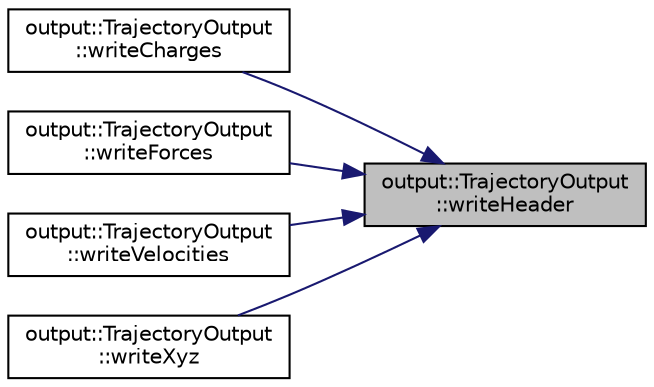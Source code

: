 digraph "output::TrajectoryOutput::writeHeader"
{
 // LATEX_PDF_SIZE
  edge [fontname="Helvetica",fontsize="10",labelfontname="Helvetica",labelfontsize="10"];
  node [fontname="Helvetica",fontsize="10",shape=record];
  rankdir="RL";
  Node1 [label="output::TrajectoryOutput\l::writeHeader",height=0.2,width=0.4,color="black", fillcolor="grey75", style="filled", fontcolor="black",tooltip="Write the header of a trajectory files."];
  Node1 -> Node2 [dir="back",color="midnightblue",fontsize="10",style="solid",fontname="Helvetica"];
  Node2 [label="output::TrajectoryOutput\l::writeCharges",height=0.2,width=0.4,color="black", fillcolor="white", style="filled",URL="$classoutput_1_1TrajectoryOutput.html#acad2152a4ec8b61dfae7f6a1e1fd3781",tooltip="Write charges file."];
  Node1 -> Node3 [dir="back",color="midnightblue",fontsize="10",style="solid",fontname="Helvetica"];
  Node3 [label="output::TrajectoryOutput\l::writeForces",height=0.2,width=0.4,color="black", fillcolor="white", style="filled",URL="$classoutput_1_1TrajectoryOutput.html#aed66f6fe5bf054c5506a9a0a725b5fe1",tooltip="Write forces file."];
  Node1 -> Node4 [dir="back",color="midnightblue",fontsize="10",style="solid",fontname="Helvetica"];
  Node4 [label="output::TrajectoryOutput\l::writeVelocities",height=0.2,width=0.4,color="black", fillcolor="white", style="filled",URL="$classoutput_1_1TrajectoryOutput.html#a6f1f94274e8ab14ebab91daba792c6a8",tooltip="Write velocities file."];
  Node1 -> Node5 [dir="back",color="midnightblue",fontsize="10",style="solid",fontname="Helvetica"];
  Node5 [label="output::TrajectoryOutput\l::writeXyz",height=0.2,width=0.4,color="black", fillcolor="white", style="filled",URL="$classoutput_1_1TrajectoryOutput.html#a2a2b5461c5274191208c6049a038a900",tooltip="Write xyz file."];
}
